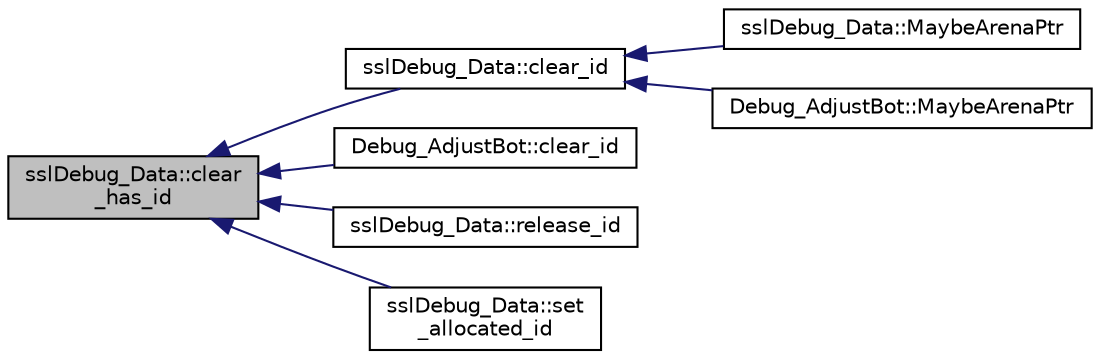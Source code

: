 digraph "sslDebug_Data::clear_has_id"
{
 // INTERACTIVE_SVG=YES
  edge [fontname="Helvetica",fontsize="10",labelfontname="Helvetica",labelfontsize="10"];
  node [fontname="Helvetica",fontsize="10",shape=record];
  rankdir="LR";
  Node1 [label="sslDebug_Data::clear\l_has_id",height=0.2,width=0.4,color="black", fillcolor="grey75", style="filled", fontcolor="black"];
  Node1 -> Node2 [dir="back",color="midnightblue",fontsize="10",style="solid",fontname="Helvetica"];
  Node2 [label="sslDebug_Data::clear_id",height=0.2,width=0.4,color="black", fillcolor="white", style="filled",URL="$d4/d17/classssl_debug___data.html#abd329a5676fbaf3990c634416b07eda5"];
  Node2 -> Node3 [dir="back",color="midnightblue",fontsize="10",style="solid",fontname="Helvetica"];
  Node3 [label="sslDebug_Data::MaybeArenaPtr",height=0.2,width=0.4,color="black", fillcolor="white", style="filled",URL="$d4/d17/classssl_debug___data.html#aa8d8e8e0f131010a25015e208fede665"];
  Node2 -> Node4 [dir="back",color="midnightblue",fontsize="10",style="solid",fontname="Helvetica"];
  Node4 [label="Debug_AdjustBot::MaybeArenaPtr",height=0.2,width=0.4,color="black", fillcolor="white", style="filled",URL="$de/dd5/class_debug___adjust_bot.html#ae441f7fe60a8f06cb3e6ed69df0a5e11"];
  Node1 -> Node5 [dir="back",color="midnightblue",fontsize="10",style="solid",fontname="Helvetica"];
  Node5 [label="Debug_AdjustBot::clear_id",height=0.2,width=0.4,color="black", fillcolor="white", style="filled",URL="$de/dd5/class_debug___adjust_bot.html#a95440c485b310151751a2139556ad097"];
  Node1 -> Node6 [dir="back",color="midnightblue",fontsize="10",style="solid",fontname="Helvetica"];
  Node6 [label="sslDebug_Data::release_id",height=0.2,width=0.4,color="black", fillcolor="white", style="filled",URL="$d4/d17/classssl_debug___data.html#a894d8e2546c792b519c024ff07e58c7f"];
  Node1 -> Node7 [dir="back",color="midnightblue",fontsize="10",style="solid",fontname="Helvetica"];
  Node7 [label="sslDebug_Data::set\l_allocated_id",height=0.2,width=0.4,color="black", fillcolor="white", style="filled",URL="$d4/d17/classssl_debug___data.html#ace8dc22f9d357f3c5f83df923b65f269"];
}
